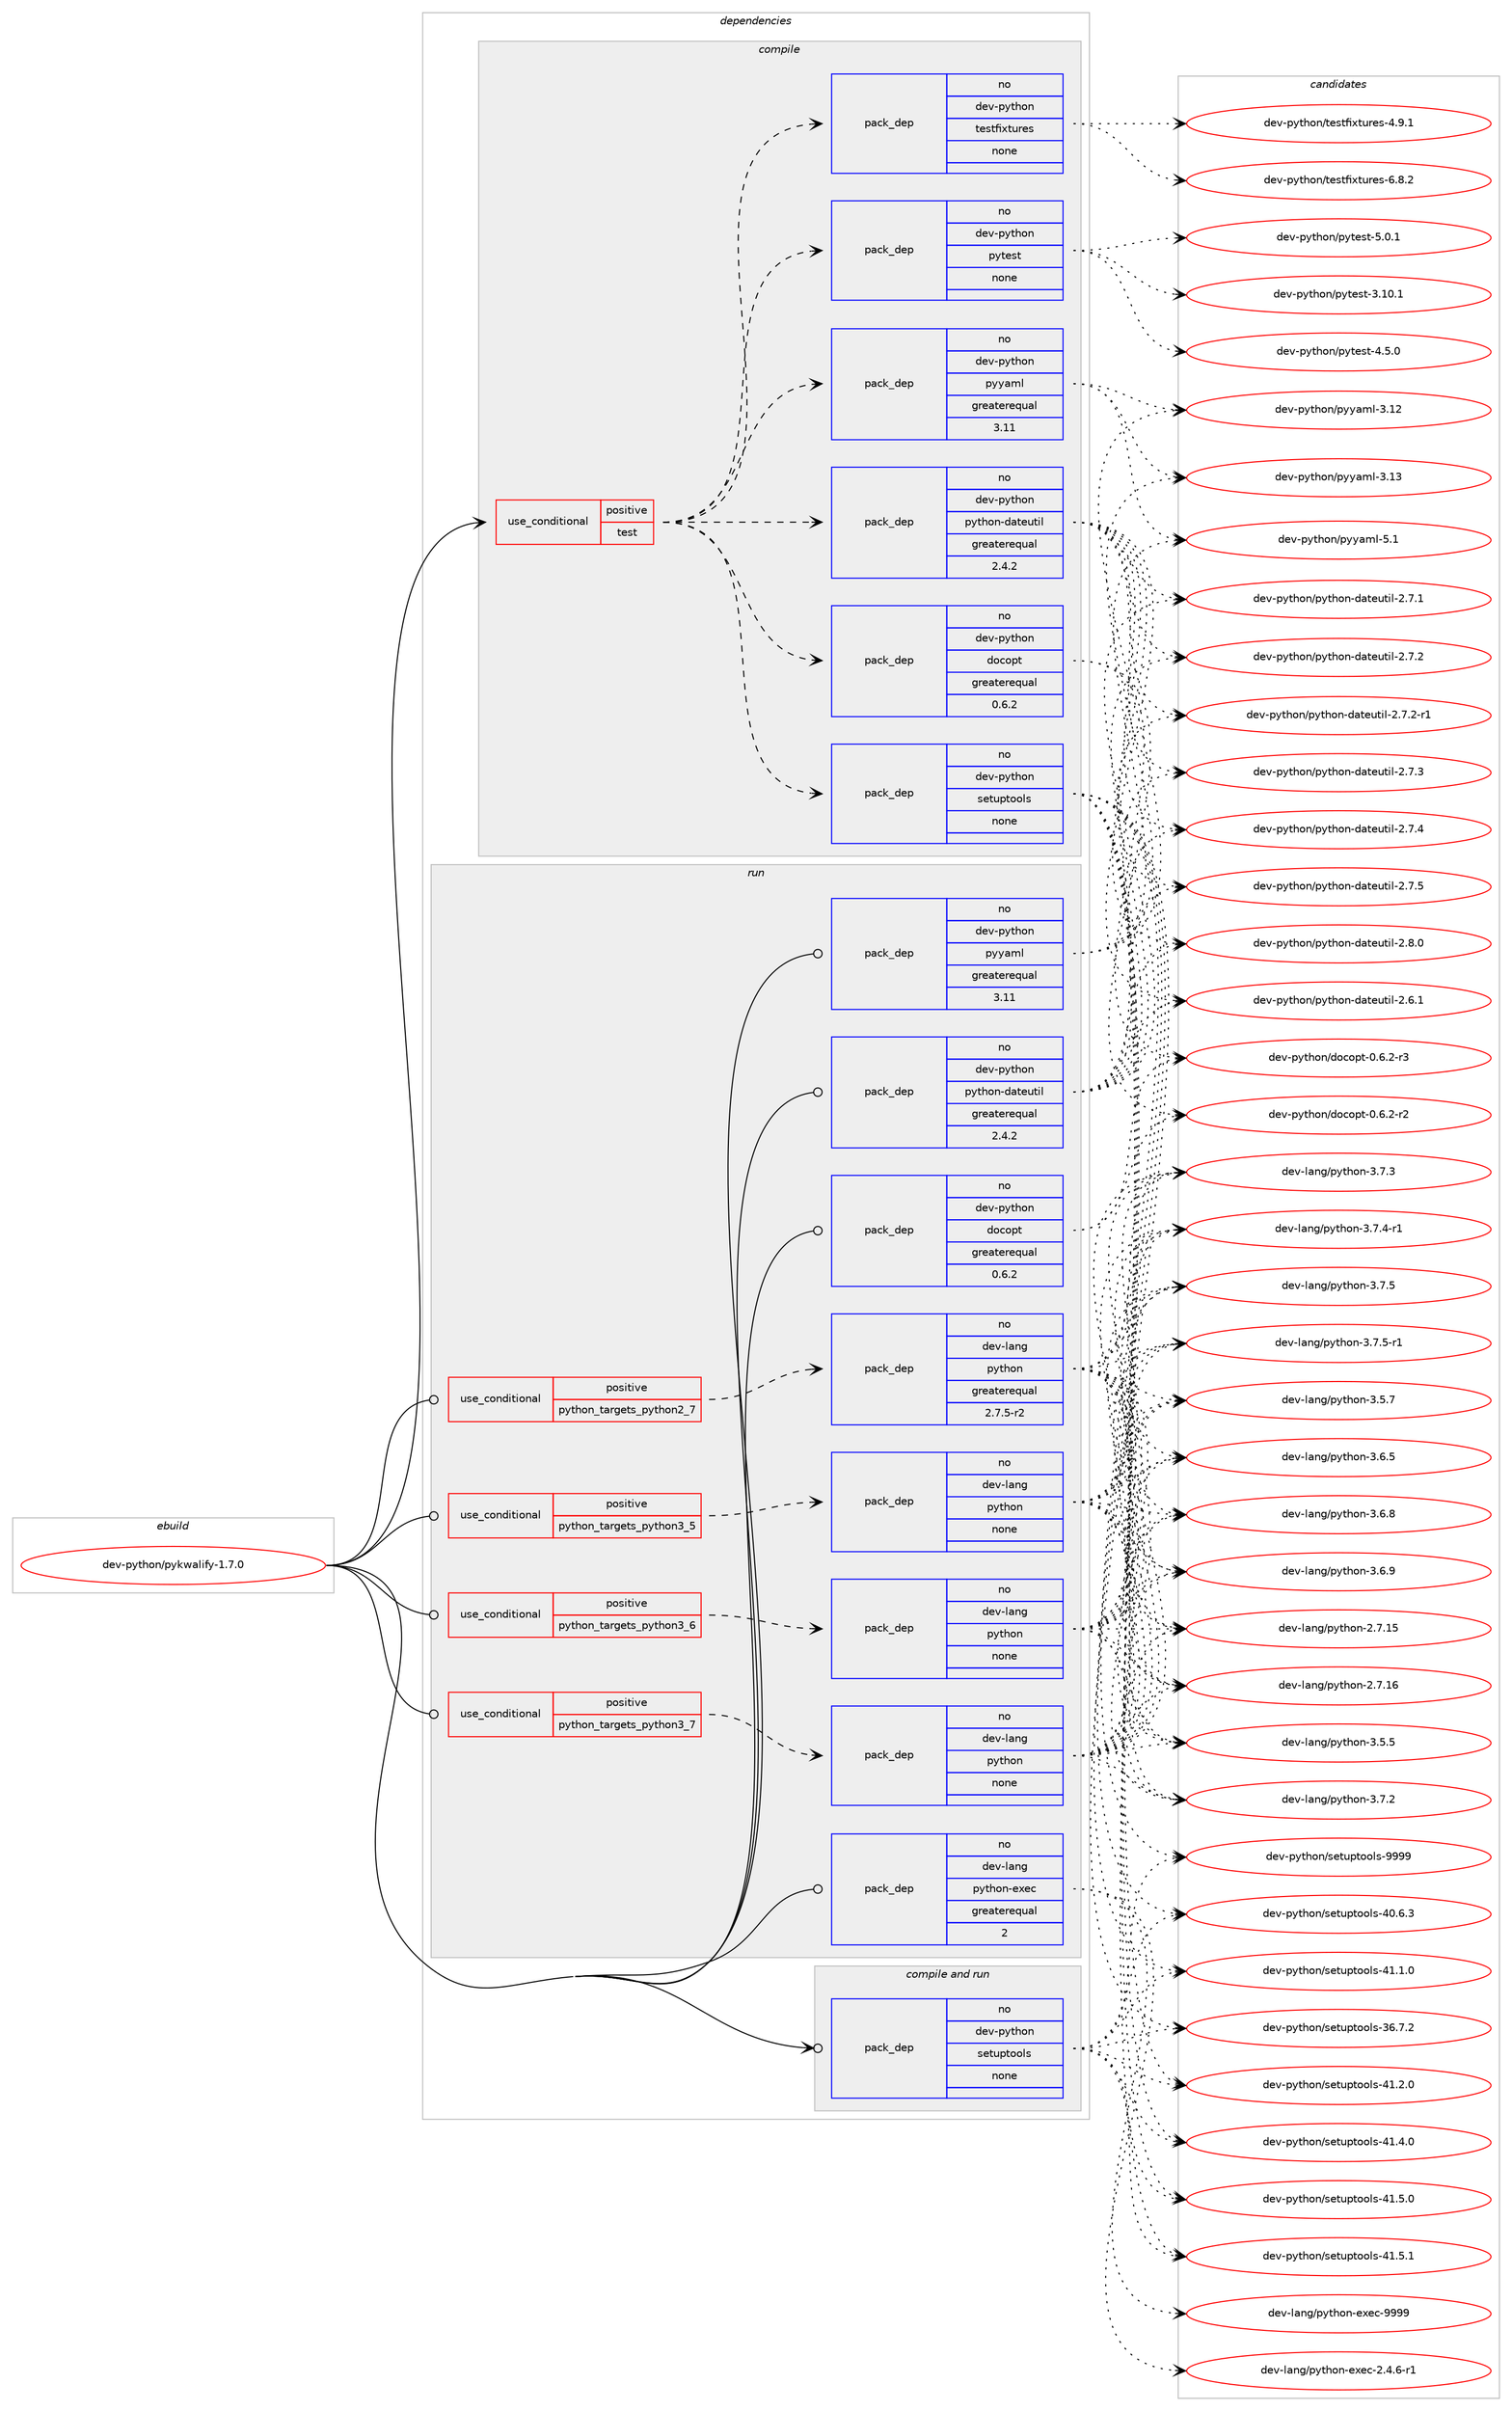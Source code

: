 digraph prolog {

# *************
# Graph options
# *************

newrank=true;
concentrate=true;
compound=true;
graph [rankdir=LR,fontname=Helvetica,fontsize=10,ranksep=1.5];#, ranksep=2.5, nodesep=0.2];
edge  [arrowhead=vee];
node  [fontname=Helvetica,fontsize=10];

# **********
# The ebuild
# **********

subgraph cluster_leftcol {
color=gray;
rank=same;
label=<<i>ebuild</i>>;
id [label="dev-python/pykwalify-1.7.0", color=red, width=4, href="../dev-python/pykwalify-1.7.0.svg"];
}

# ****************
# The dependencies
# ****************

subgraph cluster_midcol {
color=gray;
label=<<i>dependencies</i>>;
subgraph cluster_compile {
fillcolor="#eeeeee";
style=filled;
label=<<i>compile</i>>;
subgraph cond146142 {
dependency626658 [label=<<TABLE BORDER="0" CELLBORDER="1" CELLSPACING="0" CELLPADDING="4"><TR><TD ROWSPAN="3" CELLPADDING="10">use_conditional</TD></TR><TR><TD>positive</TD></TR><TR><TD>test</TD></TR></TABLE>>, shape=none, color=red];
subgraph pack468669 {
dependency626659 [label=<<TABLE BORDER="0" CELLBORDER="1" CELLSPACING="0" CELLPADDING="4" WIDTH="220"><TR><TD ROWSPAN="6" CELLPADDING="30">pack_dep</TD></TR><TR><TD WIDTH="110">no</TD></TR><TR><TD>dev-python</TD></TR><TR><TD>docopt</TD></TR><TR><TD>greaterequal</TD></TR><TR><TD>0.6.2</TD></TR></TABLE>>, shape=none, color=blue];
}
dependency626658:e -> dependency626659:w [weight=20,style="dashed",arrowhead="vee"];
subgraph pack468670 {
dependency626660 [label=<<TABLE BORDER="0" CELLBORDER="1" CELLSPACING="0" CELLPADDING="4" WIDTH="220"><TR><TD ROWSPAN="6" CELLPADDING="30">pack_dep</TD></TR><TR><TD WIDTH="110">no</TD></TR><TR><TD>dev-python</TD></TR><TR><TD>pyyaml</TD></TR><TR><TD>greaterequal</TD></TR><TR><TD>3.11</TD></TR></TABLE>>, shape=none, color=blue];
}
dependency626658:e -> dependency626660:w [weight=20,style="dashed",arrowhead="vee"];
subgraph pack468671 {
dependency626661 [label=<<TABLE BORDER="0" CELLBORDER="1" CELLSPACING="0" CELLPADDING="4" WIDTH="220"><TR><TD ROWSPAN="6" CELLPADDING="30">pack_dep</TD></TR><TR><TD WIDTH="110">no</TD></TR><TR><TD>dev-python</TD></TR><TR><TD>python-dateutil</TD></TR><TR><TD>greaterequal</TD></TR><TR><TD>2.4.2</TD></TR></TABLE>>, shape=none, color=blue];
}
dependency626658:e -> dependency626661:w [weight=20,style="dashed",arrowhead="vee"];
subgraph pack468672 {
dependency626662 [label=<<TABLE BORDER="0" CELLBORDER="1" CELLSPACING="0" CELLPADDING="4" WIDTH="220"><TR><TD ROWSPAN="6" CELLPADDING="30">pack_dep</TD></TR><TR><TD WIDTH="110">no</TD></TR><TR><TD>dev-python</TD></TR><TR><TD>setuptools</TD></TR><TR><TD>none</TD></TR><TR><TD></TD></TR></TABLE>>, shape=none, color=blue];
}
dependency626658:e -> dependency626662:w [weight=20,style="dashed",arrowhead="vee"];
subgraph pack468673 {
dependency626663 [label=<<TABLE BORDER="0" CELLBORDER="1" CELLSPACING="0" CELLPADDING="4" WIDTH="220"><TR><TD ROWSPAN="6" CELLPADDING="30">pack_dep</TD></TR><TR><TD WIDTH="110">no</TD></TR><TR><TD>dev-python</TD></TR><TR><TD>pytest</TD></TR><TR><TD>none</TD></TR><TR><TD></TD></TR></TABLE>>, shape=none, color=blue];
}
dependency626658:e -> dependency626663:w [weight=20,style="dashed",arrowhead="vee"];
subgraph pack468674 {
dependency626664 [label=<<TABLE BORDER="0" CELLBORDER="1" CELLSPACING="0" CELLPADDING="4" WIDTH="220"><TR><TD ROWSPAN="6" CELLPADDING="30">pack_dep</TD></TR><TR><TD WIDTH="110">no</TD></TR><TR><TD>dev-python</TD></TR><TR><TD>testfixtures</TD></TR><TR><TD>none</TD></TR><TR><TD></TD></TR></TABLE>>, shape=none, color=blue];
}
dependency626658:e -> dependency626664:w [weight=20,style="dashed",arrowhead="vee"];
}
id:e -> dependency626658:w [weight=20,style="solid",arrowhead="vee"];
}
subgraph cluster_compileandrun {
fillcolor="#eeeeee";
style=filled;
label=<<i>compile and run</i>>;
subgraph pack468675 {
dependency626665 [label=<<TABLE BORDER="0" CELLBORDER="1" CELLSPACING="0" CELLPADDING="4" WIDTH="220"><TR><TD ROWSPAN="6" CELLPADDING="30">pack_dep</TD></TR><TR><TD WIDTH="110">no</TD></TR><TR><TD>dev-python</TD></TR><TR><TD>setuptools</TD></TR><TR><TD>none</TD></TR><TR><TD></TD></TR></TABLE>>, shape=none, color=blue];
}
id:e -> dependency626665:w [weight=20,style="solid",arrowhead="odotvee"];
}
subgraph cluster_run {
fillcolor="#eeeeee";
style=filled;
label=<<i>run</i>>;
subgraph cond146143 {
dependency626666 [label=<<TABLE BORDER="0" CELLBORDER="1" CELLSPACING="0" CELLPADDING="4"><TR><TD ROWSPAN="3" CELLPADDING="10">use_conditional</TD></TR><TR><TD>positive</TD></TR><TR><TD>python_targets_python2_7</TD></TR></TABLE>>, shape=none, color=red];
subgraph pack468676 {
dependency626667 [label=<<TABLE BORDER="0" CELLBORDER="1" CELLSPACING="0" CELLPADDING="4" WIDTH="220"><TR><TD ROWSPAN="6" CELLPADDING="30">pack_dep</TD></TR><TR><TD WIDTH="110">no</TD></TR><TR><TD>dev-lang</TD></TR><TR><TD>python</TD></TR><TR><TD>greaterequal</TD></TR><TR><TD>2.7.5-r2</TD></TR></TABLE>>, shape=none, color=blue];
}
dependency626666:e -> dependency626667:w [weight=20,style="dashed",arrowhead="vee"];
}
id:e -> dependency626666:w [weight=20,style="solid",arrowhead="odot"];
subgraph cond146144 {
dependency626668 [label=<<TABLE BORDER="0" CELLBORDER="1" CELLSPACING="0" CELLPADDING="4"><TR><TD ROWSPAN="3" CELLPADDING="10">use_conditional</TD></TR><TR><TD>positive</TD></TR><TR><TD>python_targets_python3_5</TD></TR></TABLE>>, shape=none, color=red];
subgraph pack468677 {
dependency626669 [label=<<TABLE BORDER="0" CELLBORDER="1" CELLSPACING="0" CELLPADDING="4" WIDTH="220"><TR><TD ROWSPAN="6" CELLPADDING="30">pack_dep</TD></TR><TR><TD WIDTH="110">no</TD></TR><TR><TD>dev-lang</TD></TR><TR><TD>python</TD></TR><TR><TD>none</TD></TR><TR><TD></TD></TR></TABLE>>, shape=none, color=blue];
}
dependency626668:e -> dependency626669:w [weight=20,style="dashed",arrowhead="vee"];
}
id:e -> dependency626668:w [weight=20,style="solid",arrowhead="odot"];
subgraph cond146145 {
dependency626670 [label=<<TABLE BORDER="0" CELLBORDER="1" CELLSPACING="0" CELLPADDING="4"><TR><TD ROWSPAN="3" CELLPADDING="10">use_conditional</TD></TR><TR><TD>positive</TD></TR><TR><TD>python_targets_python3_6</TD></TR></TABLE>>, shape=none, color=red];
subgraph pack468678 {
dependency626671 [label=<<TABLE BORDER="0" CELLBORDER="1" CELLSPACING="0" CELLPADDING="4" WIDTH="220"><TR><TD ROWSPAN="6" CELLPADDING="30">pack_dep</TD></TR><TR><TD WIDTH="110">no</TD></TR><TR><TD>dev-lang</TD></TR><TR><TD>python</TD></TR><TR><TD>none</TD></TR><TR><TD></TD></TR></TABLE>>, shape=none, color=blue];
}
dependency626670:e -> dependency626671:w [weight=20,style="dashed",arrowhead="vee"];
}
id:e -> dependency626670:w [weight=20,style="solid",arrowhead="odot"];
subgraph cond146146 {
dependency626672 [label=<<TABLE BORDER="0" CELLBORDER="1" CELLSPACING="0" CELLPADDING="4"><TR><TD ROWSPAN="3" CELLPADDING="10">use_conditional</TD></TR><TR><TD>positive</TD></TR><TR><TD>python_targets_python3_7</TD></TR></TABLE>>, shape=none, color=red];
subgraph pack468679 {
dependency626673 [label=<<TABLE BORDER="0" CELLBORDER="1" CELLSPACING="0" CELLPADDING="4" WIDTH="220"><TR><TD ROWSPAN="6" CELLPADDING="30">pack_dep</TD></TR><TR><TD WIDTH="110">no</TD></TR><TR><TD>dev-lang</TD></TR><TR><TD>python</TD></TR><TR><TD>none</TD></TR><TR><TD></TD></TR></TABLE>>, shape=none, color=blue];
}
dependency626672:e -> dependency626673:w [weight=20,style="dashed",arrowhead="vee"];
}
id:e -> dependency626672:w [weight=20,style="solid",arrowhead="odot"];
subgraph pack468680 {
dependency626674 [label=<<TABLE BORDER="0" CELLBORDER="1" CELLSPACING="0" CELLPADDING="4" WIDTH="220"><TR><TD ROWSPAN="6" CELLPADDING="30">pack_dep</TD></TR><TR><TD WIDTH="110">no</TD></TR><TR><TD>dev-lang</TD></TR><TR><TD>python-exec</TD></TR><TR><TD>greaterequal</TD></TR><TR><TD>2</TD></TR></TABLE>>, shape=none, color=blue];
}
id:e -> dependency626674:w [weight=20,style="solid",arrowhead="odot"];
subgraph pack468681 {
dependency626675 [label=<<TABLE BORDER="0" CELLBORDER="1" CELLSPACING="0" CELLPADDING="4" WIDTH="220"><TR><TD ROWSPAN="6" CELLPADDING="30">pack_dep</TD></TR><TR><TD WIDTH="110">no</TD></TR><TR><TD>dev-python</TD></TR><TR><TD>docopt</TD></TR><TR><TD>greaterequal</TD></TR><TR><TD>0.6.2</TD></TR></TABLE>>, shape=none, color=blue];
}
id:e -> dependency626675:w [weight=20,style="solid",arrowhead="odot"];
subgraph pack468682 {
dependency626676 [label=<<TABLE BORDER="0" CELLBORDER="1" CELLSPACING="0" CELLPADDING="4" WIDTH="220"><TR><TD ROWSPAN="6" CELLPADDING="30">pack_dep</TD></TR><TR><TD WIDTH="110">no</TD></TR><TR><TD>dev-python</TD></TR><TR><TD>python-dateutil</TD></TR><TR><TD>greaterequal</TD></TR><TR><TD>2.4.2</TD></TR></TABLE>>, shape=none, color=blue];
}
id:e -> dependency626676:w [weight=20,style="solid",arrowhead="odot"];
subgraph pack468683 {
dependency626677 [label=<<TABLE BORDER="0" CELLBORDER="1" CELLSPACING="0" CELLPADDING="4" WIDTH="220"><TR><TD ROWSPAN="6" CELLPADDING="30">pack_dep</TD></TR><TR><TD WIDTH="110">no</TD></TR><TR><TD>dev-python</TD></TR><TR><TD>pyyaml</TD></TR><TR><TD>greaterequal</TD></TR><TR><TD>3.11</TD></TR></TABLE>>, shape=none, color=blue];
}
id:e -> dependency626677:w [weight=20,style="solid",arrowhead="odot"];
}
}

# **************
# The candidates
# **************

subgraph cluster_choices {
rank=same;
color=gray;
label=<<i>candidates</i>>;

subgraph choice468669 {
color=black;
nodesep=1;
choice1001011184511212111610411111047100111991111121164548465446504511450 [label="dev-python/docopt-0.6.2-r2", color=red, width=4,href="../dev-python/docopt-0.6.2-r2.svg"];
choice1001011184511212111610411111047100111991111121164548465446504511451 [label="dev-python/docopt-0.6.2-r3", color=red, width=4,href="../dev-python/docopt-0.6.2-r3.svg"];
dependency626659:e -> choice1001011184511212111610411111047100111991111121164548465446504511450:w [style=dotted,weight="100"];
dependency626659:e -> choice1001011184511212111610411111047100111991111121164548465446504511451:w [style=dotted,weight="100"];
}
subgraph choice468670 {
color=black;
nodesep=1;
choice1001011184511212111610411111047112121121971091084551464950 [label="dev-python/pyyaml-3.12", color=red, width=4,href="../dev-python/pyyaml-3.12.svg"];
choice1001011184511212111610411111047112121121971091084551464951 [label="dev-python/pyyaml-3.13", color=red, width=4,href="../dev-python/pyyaml-3.13.svg"];
choice10010111845112121116104111110471121211219710910845534649 [label="dev-python/pyyaml-5.1", color=red, width=4,href="../dev-python/pyyaml-5.1.svg"];
dependency626660:e -> choice1001011184511212111610411111047112121121971091084551464950:w [style=dotted,weight="100"];
dependency626660:e -> choice1001011184511212111610411111047112121121971091084551464951:w [style=dotted,weight="100"];
dependency626660:e -> choice10010111845112121116104111110471121211219710910845534649:w [style=dotted,weight="100"];
}
subgraph choice468671 {
color=black;
nodesep=1;
choice10010111845112121116104111110471121211161041111104510097116101117116105108455046544649 [label="dev-python/python-dateutil-2.6.1", color=red, width=4,href="../dev-python/python-dateutil-2.6.1.svg"];
choice10010111845112121116104111110471121211161041111104510097116101117116105108455046554649 [label="dev-python/python-dateutil-2.7.1", color=red, width=4,href="../dev-python/python-dateutil-2.7.1.svg"];
choice10010111845112121116104111110471121211161041111104510097116101117116105108455046554650 [label="dev-python/python-dateutil-2.7.2", color=red, width=4,href="../dev-python/python-dateutil-2.7.2.svg"];
choice100101118451121211161041111104711212111610411111045100971161011171161051084550465546504511449 [label="dev-python/python-dateutil-2.7.2-r1", color=red, width=4,href="../dev-python/python-dateutil-2.7.2-r1.svg"];
choice10010111845112121116104111110471121211161041111104510097116101117116105108455046554651 [label="dev-python/python-dateutil-2.7.3", color=red, width=4,href="../dev-python/python-dateutil-2.7.3.svg"];
choice10010111845112121116104111110471121211161041111104510097116101117116105108455046554652 [label="dev-python/python-dateutil-2.7.4", color=red, width=4,href="../dev-python/python-dateutil-2.7.4.svg"];
choice10010111845112121116104111110471121211161041111104510097116101117116105108455046554653 [label="dev-python/python-dateutil-2.7.5", color=red, width=4,href="../dev-python/python-dateutil-2.7.5.svg"];
choice10010111845112121116104111110471121211161041111104510097116101117116105108455046564648 [label="dev-python/python-dateutil-2.8.0", color=red, width=4,href="../dev-python/python-dateutil-2.8.0.svg"];
dependency626661:e -> choice10010111845112121116104111110471121211161041111104510097116101117116105108455046544649:w [style=dotted,weight="100"];
dependency626661:e -> choice10010111845112121116104111110471121211161041111104510097116101117116105108455046554649:w [style=dotted,weight="100"];
dependency626661:e -> choice10010111845112121116104111110471121211161041111104510097116101117116105108455046554650:w [style=dotted,weight="100"];
dependency626661:e -> choice100101118451121211161041111104711212111610411111045100971161011171161051084550465546504511449:w [style=dotted,weight="100"];
dependency626661:e -> choice10010111845112121116104111110471121211161041111104510097116101117116105108455046554651:w [style=dotted,weight="100"];
dependency626661:e -> choice10010111845112121116104111110471121211161041111104510097116101117116105108455046554652:w [style=dotted,weight="100"];
dependency626661:e -> choice10010111845112121116104111110471121211161041111104510097116101117116105108455046554653:w [style=dotted,weight="100"];
dependency626661:e -> choice10010111845112121116104111110471121211161041111104510097116101117116105108455046564648:w [style=dotted,weight="100"];
}
subgraph choice468672 {
color=black;
nodesep=1;
choice100101118451121211161041111104711510111611711211611111110811545515446554650 [label="dev-python/setuptools-36.7.2", color=red, width=4,href="../dev-python/setuptools-36.7.2.svg"];
choice100101118451121211161041111104711510111611711211611111110811545524846544651 [label="dev-python/setuptools-40.6.3", color=red, width=4,href="../dev-python/setuptools-40.6.3.svg"];
choice100101118451121211161041111104711510111611711211611111110811545524946494648 [label="dev-python/setuptools-41.1.0", color=red, width=4,href="../dev-python/setuptools-41.1.0.svg"];
choice100101118451121211161041111104711510111611711211611111110811545524946504648 [label="dev-python/setuptools-41.2.0", color=red, width=4,href="../dev-python/setuptools-41.2.0.svg"];
choice100101118451121211161041111104711510111611711211611111110811545524946524648 [label="dev-python/setuptools-41.4.0", color=red, width=4,href="../dev-python/setuptools-41.4.0.svg"];
choice100101118451121211161041111104711510111611711211611111110811545524946534648 [label="dev-python/setuptools-41.5.0", color=red, width=4,href="../dev-python/setuptools-41.5.0.svg"];
choice100101118451121211161041111104711510111611711211611111110811545524946534649 [label="dev-python/setuptools-41.5.1", color=red, width=4,href="../dev-python/setuptools-41.5.1.svg"];
choice10010111845112121116104111110471151011161171121161111111081154557575757 [label="dev-python/setuptools-9999", color=red, width=4,href="../dev-python/setuptools-9999.svg"];
dependency626662:e -> choice100101118451121211161041111104711510111611711211611111110811545515446554650:w [style=dotted,weight="100"];
dependency626662:e -> choice100101118451121211161041111104711510111611711211611111110811545524846544651:w [style=dotted,weight="100"];
dependency626662:e -> choice100101118451121211161041111104711510111611711211611111110811545524946494648:w [style=dotted,weight="100"];
dependency626662:e -> choice100101118451121211161041111104711510111611711211611111110811545524946504648:w [style=dotted,weight="100"];
dependency626662:e -> choice100101118451121211161041111104711510111611711211611111110811545524946524648:w [style=dotted,weight="100"];
dependency626662:e -> choice100101118451121211161041111104711510111611711211611111110811545524946534648:w [style=dotted,weight="100"];
dependency626662:e -> choice100101118451121211161041111104711510111611711211611111110811545524946534649:w [style=dotted,weight="100"];
dependency626662:e -> choice10010111845112121116104111110471151011161171121161111111081154557575757:w [style=dotted,weight="100"];
}
subgraph choice468673 {
color=black;
nodesep=1;
choice100101118451121211161041111104711212111610111511645514649484649 [label="dev-python/pytest-3.10.1", color=red, width=4,href="../dev-python/pytest-3.10.1.svg"];
choice1001011184511212111610411111047112121116101115116455246534648 [label="dev-python/pytest-4.5.0", color=red, width=4,href="../dev-python/pytest-4.5.0.svg"];
choice1001011184511212111610411111047112121116101115116455346484649 [label="dev-python/pytest-5.0.1", color=red, width=4,href="../dev-python/pytest-5.0.1.svg"];
dependency626663:e -> choice100101118451121211161041111104711212111610111511645514649484649:w [style=dotted,weight="100"];
dependency626663:e -> choice1001011184511212111610411111047112121116101115116455246534648:w [style=dotted,weight="100"];
dependency626663:e -> choice1001011184511212111610411111047112121116101115116455346484649:w [style=dotted,weight="100"];
}
subgraph choice468674 {
color=black;
nodesep=1;
choice1001011184511212111610411111047116101115116102105120116117114101115455246574649 [label="dev-python/testfixtures-4.9.1", color=red, width=4,href="../dev-python/testfixtures-4.9.1.svg"];
choice1001011184511212111610411111047116101115116102105120116117114101115455446564650 [label="dev-python/testfixtures-6.8.2", color=red, width=4,href="../dev-python/testfixtures-6.8.2.svg"];
dependency626664:e -> choice1001011184511212111610411111047116101115116102105120116117114101115455246574649:w [style=dotted,weight="100"];
dependency626664:e -> choice1001011184511212111610411111047116101115116102105120116117114101115455446564650:w [style=dotted,weight="100"];
}
subgraph choice468675 {
color=black;
nodesep=1;
choice100101118451121211161041111104711510111611711211611111110811545515446554650 [label="dev-python/setuptools-36.7.2", color=red, width=4,href="../dev-python/setuptools-36.7.2.svg"];
choice100101118451121211161041111104711510111611711211611111110811545524846544651 [label="dev-python/setuptools-40.6.3", color=red, width=4,href="../dev-python/setuptools-40.6.3.svg"];
choice100101118451121211161041111104711510111611711211611111110811545524946494648 [label="dev-python/setuptools-41.1.0", color=red, width=4,href="../dev-python/setuptools-41.1.0.svg"];
choice100101118451121211161041111104711510111611711211611111110811545524946504648 [label="dev-python/setuptools-41.2.0", color=red, width=4,href="../dev-python/setuptools-41.2.0.svg"];
choice100101118451121211161041111104711510111611711211611111110811545524946524648 [label="dev-python/setuptools-41.4.0", color=red, width=4,href="../dev-python/setuptools-41.4.0.svg"];
choice100101118451121211161041111104711510111611711211611111110811545524946534648 [label="dev-python/setuptools-41.5.0", color=red, width=4,href="../dev-python/setuptools-41.5.0.svg"];
choice100101118451121211161041111104711510111611711211611111110811545524946534649 [label="dev-python/setuptools-41.5.1", color=red, width=4,href="../dev-python/setuptools-41.5.1.svg"];
choice10010111845112121116104111110471151011161171121161111111081154557575757 [label="dev-python/setuptools-9999", color=red, width=4,href="../dev-python/setuptools-9999.svg"];
dependency626665:e -> choice100101118451121211161041111104711510111611711211611111110811545515446554650:w [style=dotted,weight="100"];
dependency626665:e -> choice100101118451121211161041111104711510111611711211611111110811545524846544651:w [style=dotted,weight="100"];
dependency626665:e -> choice100101118451121211161041111104711510111611711211611111110811545524946494648:w [style=dotted,weight="100"];
dependency626665:e -> choice100101118451121211161041111104711510111611711211611111110811545524946504648:w [style=dotted,weight="100"];
dependency626665:e -> choice100101118451121211161041111104711510111611711211611111110811545524946524648:w [style=dotted,weight="100"];
dependency626665:e -> choice100101118451121211161041111104711510111611711211611111110811545524946534648:w [style=dotted,weight="100"];
dependency626665:e -> choice100101118451121211161041111104711510111611711211611111110811545524946534649:w [style=dotted,weight="100"];
dependency626665:e -> choice10010111845112121116104111110471151011161171121161111111081154557575757:w [style=dotted,weight="100"];
}
subgraph choice468676 {
color=black;
nodesep=1;
choice10010111845108971101034711212111610411111045504655464953 [label="dev-lang/python-2.7.15", color=red, width=4,href="../dev-lang/python-2.7.15.svg"];
choice10010111845108971101034711212111610411111045504655464954 [label="dev-lang/python-2.7.16", color=red, width=4,href="../dev-lang/python-2.7.16.svg"];
choice100101118451089711010347112121116104111110455146534653 [label="dev-lang/python-3.5.5", color=red, width=4,href="../dev-lang/python-3.5.5.svg"];
choice100101118451089711010347112121116104111110455146534655 [label="dev-lang/python-3.5.7", color=red, width=4,href="../dev-lang/python-3.5.7.svg"];
choice100101118451089711010347112121116104111110455146544653 [label="dev-lang/python-3.6.5", color=red, width=4,href="../dev-lang/python-3.6.5.svg"];
choice100101118451089711010347112121116104111110455146544656 [label="dev-lang/python-3.6.8", color=red, width=4,href="../dev-lang/python-3.6.8.svg"];
choice100101118451089711010347112121116104111110455146544657 [label="dev-lang/python-3.6.9", color=red, width=4,href="../dev-lang/python-3.6.9.svg"];
choice100101118451089711010347112121116104111110455146554650 [label="dev-lang/python-3.7.2", color=red, width=4,href="../dev-lang/python-3.7.2.svg"];
choice100101118451089711010347112121116104111110455146554651 [label="dev-lang/python-3.7.3", color=red, width=4,href="../dev-lang/python-3.7.3.svg"];
choice1001011184510897110103471121211161041111104551465546524511449 [label="dev-lang/python-3.7.4-r1", color=red, width=4,href="../dev-lang/python-3.7.4-r1.svg"];
choice100101118451089711010347112121116104111110455146554653 [label="dev-lang/python-3.7.5", color=red, width=4,href="../dev-lang/python-3.7.5.svg"];
choice1001011184510897110103471121211161041111104551465546534511449 [label="dev-lang/python-3.7.5-r1", color=red, width=4,href="../dev-lang/python-3.7.5-r1.svg"];
dependency626667:e -> choice10010111845108971101034711212111610411111045504655464953:w [style=dotted,weight="100"];
dependency626667:e -> choice10010111845108971101034711212111610411111045504655464954:w [style=dotted,weight="100"];
dependency626667:e -> choice100101118451089711010347112121116104111110455146534653:w [style=dotted,weight="100"];
dependency626667:e -> choice100101118451089711010347112121116104111110455146534655:w [style=dotted,weight="100"];
dependency626667:e -> choice100101118451089711010347112121116104111110455146544653:w [style=dotted,weight="100"];
dependency626667:e -> choice100101118451089711010347112121116104111110455146544656:w [style=dotted,weight="100"];
dependency626667:e -> choice100101118451089711010347112121116104111110455146544657:w [style=dotted,weight="100"];
dependency626667:e -> choice100101118451089711010347112121116104111110455146554650:w [style=dotted,weight="100"];
dependency626667:e -> choice100101118451089711010347112121116104111110455146554651:w [style=dotted,weight="100"];
dependency626667:e -> choice1001011184510897110103471121211161041111104551465546524511449:w [style=dotted,weight="100"];
dependency626667:e -> choice100101118451089711010347112121116104111110455146554653:w [style=dotted,weight="100"];
dependency626667:e -> choice1001011184510897110103471121211161041111104551465546534511449:w [style=dotted,weight="100"];
}
subgraph choice468677 {
color=black;
nodesep=1;
choice10010111845108971101034711212111610411111045504655464953 [label="dev-lang/python-2.7.15", color=red, width=4,href="../dev-lang/python-2.7.15.svg"];
choice10010111845108971101034711212111610411111045504655464954 [label="dev-lang/python-2.7.16", color=red, width=4,href="../dev-lang/python-2.7.16.svg"];
choice100101118451089711010347112121116104111110455146534653 [label="dev-lang/python-3.5.5", color=red, width=4,href="../dev-lang/python-3.5.5.svg"];
choice100101118451089711010347112121116104111110455146534655 [label="dev-lang/python-3.5.7", color=red, width=4,href="../dev-lang/python-3.5.7.svg"];
choice100101118451089711010347112121116104111110455146544653 [label="dev-lang/python-3.6.5", color=red, width=4,href="../dev-lang/python-3.6.5.svg"];
choice100101118451089711010347112121116104111110455146544656 [label="dev-lang/python-3.6.8", color=red, width=4,href="../dev-lang/python-3.6.8.svg"];
choice100101118451089711010347112121116104111110455146544657 [label="dev-lang/python-3.6.9", color=red, width=4,href="../dev-lang/python-3.6.9.svg"];
choice100101118451089711010347112121116104111110455146554650 [label="dev-lang/python-3.7.2", color=red, width=4,href="../dev-lang/python-3.7.2.svg"];
choice100101118451089711010347112121116104111110455146554651 [label="dev-lang/python-3.7.3", color=red, width=4,href="../dev-lang/python-3.7.3.svg"];
choice1001011184510897110103471121211161041111104551465546524511449 [label="dev-lang/python-3.7.4-r1", color=red, width=4,href="../dev-lang/python-3.7.4-r1.svg"];
choice100101118451089711010347112121116104111110455146554653 [label="dev-lang/python-3.7.5", color=red, width=4,href="../dev-lang/python-3.7.5.svg"];
choice1001011184510897110103471121211161041111104551465546534511449 [label="dev-lang/python-3.7.5-r1", color=red, width=4,href="../dev-lang/python-3.7.5-r1.svg"];
dependency626669:e -> choice10010111845108971101034711212111610411111045504655464953:w [style=dotted,weight="100"];
dependency626669:e -> choice10010111845108971101034711212111610411111045504655464954:w [style=dotted,weight="100"];
dependency626669:e -> choice100101118451089711010347112121116104111110455146534653:w [style=dotted,weight="100"];
dependency626669:e -> choice100101118451089711010347112121116104111110455146534655:w [style=dotted,weight="100"];
dependency626669:e -> choice100101118451089711010347112121116104111110455146544653:w [style=dotted,weight="100"];
dependency626669:e -> choice100101118451089711010347112121116104111110455146544656:w [style=dotted,weight="100"];
dependency626669:e -> choice100101118451089711010347112121116104111110455146544657:w [style=dotted,weight="100"];
dependency626669:e -> choice100101118451089711010347112121116104111110455146554650:w [style=dotted,weight="100"];
dependency626669:e -> choice100101118451089711010347112121116104111110455146554651:w [style=dotted,weight="100"];
dependency626669:e -> choice1001011184510897110103471121211161041111104551465546524511449:w [style=dotted,weight="100"];
dependency626669:e -> choice100101118451089711010347112121116104111110455146554653:w [style=dotted,weight="100"];
dependency626669:e -> choice1001011184510897110103471121211161041111104551465546534511449:w [style=dotted,weight="100"];
}
subgraph choice468678 {
color=black;
nodesep=1;
choice10010111845108971101034711212111610411111045504655464953 [label="dev-lang/python-2.7.15", color=red, width=4,href="../dev-lang/python-2.7.15.svg"];
choice10010111845108971101034711212111610411111045504655464954 [label="dev-lang/python-2.7.16", color=red, width=4,href="../dev-lang/python-2.7.16.svg"];
choice100101118451089711010347112121116104111110455146534653 [label="dev-lang/python-3.5.5", color=red, width=4,href="../dev-lang/python-3.5.5.svg"];
choice100101118451089711010347112121116104111110455146534655 [label="dev-lang/python-3.5.7", color=red, width=4,href="../dev-lang/python-3.5.7.svg"];
choice100101118451089711010347112121116104111110455146544653 [label="dev-lang/python-3.6.5", color=red, width=4,href="../dev-lang/python-3.6.5.svg"];
choice100101118451089711010347112121116104111110455146544656 [label="dev-lang/python-3.6.8", color=red, width=4,href="../dev-lang/python-3.6.8.svg"];
choice100101118451089711010347112121116104111110455146544657 [label="dev-lang/python-3.6.9", color=red, width=4,href="../dev-lang/python-3.6.9.svg"];
choice100101118451089711010347112121116104111110455146554650 [label="dev-lang/python-3.7.2", color=red, width=4,href="../dev-lang/python-3.7.2.svg"];
choice100101118451089711010347112121116104111110455146554651 [label="dev-lang/python-3.7.3", color=red, width=4,href="../dev-lang/python-3.7.3.svg"];
choice1001011184510897110103471121211161041111104551465546524511449 [label="dev-lang/python-3.7.4-r1", color=red, width=4,href="../dev-lang/python-3.7.4-r1.svg"];
choice100101118451089711010347112121116104111110455146554653 [label="dev-lang/python-3.7.5", color=red, width=4,href="../dev-lang/python-3.7.5.svg"];
choice1001011184510897110103471121211161041111104551465546534511449 [label="dev-lang/python-3.7.5-r1", color=red, width=4,href="../dev-lang/python-3.7.5-r1.svg"];
dependency626671:e -> choice10010111845108971101034711212111610411111045504655464953:w [style=dotted,weight="100"];
dependency626671:e -> choice10010111845108971101034711212111610411111045504655464954:w [style=dotted,weight="100"];
dependency626671:e -> choice100101118451089711010347112121116104111110455146534653:w [style=dotted,weight="100"];
dependency626671:e -> choice100101118451089711010347112121116104111110455146534655:w [style=dotted,weight="100"];
dependency626671:e -> choice100101118451089711010347112121116104111110455146544653:w [style=dotted,weight="100"];
dependency626671:e -> choice100101118451089711010347112121116104111110455146544656:w [style=dotted,weight="100"];
dependency626671:e -> choice100101118451089711010347112121116104111110455146544657:w [style=dotted,weight="100"];
dependency626671:e -> choice100101118451089711010347112121116104111110455146554650:w [style=dotted,weight="100"];
dependency626671:e -> choice100101118451089711010347112121116104111110455146554651:w [style=dotted,weight="100"];
dependency626671:e -> choice1001011184510897110103471121211161041111104551465546524511449:w [style=dotted,weight="100"];
dependency626671:e -> choice100101118451089711010347112121116104111110455146554653:w [style=dotted,weight="100"];
dependency626671:e -> choice1001011184510897110103471121211161041111104551465546534511449:w [style=dotted,weight="100"];
}
subgraph choice468679 {
color=black;
nodesep=1;
choice10010111845108971101034711212111610411111045504655464953 [label="dev-lang/python-2.7.15", color=red, width=4,href="../dev-lang/python-2.7.15.svg"];
choice10010111845108971101034711212111610411111045504655464954 [label="dev-lang/python-2.7.16", color=red, width=4,href="../dev-lang/python-2.7.16.svg"];
choice100101118451089711010347112121116104111110455146534653 [label="dev-lang/python-3.5.5", color=red, width=4,href="../dev-lang/python-3.5.5.svg"];
choice100101118451089711010347112121116104111110455146534655 [label="dev-lang/python-3.5.7", color=red, width=4,href="../dev-lang/python-3.5.7.svg"];
choice100101118451089711010347112121116104111110455146544653 [label="dev-lang/python-3.6.5", color=red, width=4,href="../dev-lang/python-3.6.5.svg"];
choice100101118451089711010347112121116104111110455146544656 [label="dev-lang/python-3.6.8", color=red, width=4,href="../dev-lang/python-3.6.8.svg"];
choice100101118451089711010347112121116104111110455146544657 [label="dev-lang/python-3.6.9", color=red, width=4,href="../dev-lang/python-3.6.9.svg"];
choice100101118451089711010347112121116104111110455146554650 [label="dev-lang/python-3.7.2", color=red, width=4,href="../dev-lang/python-3.7.2.svg"];
choice100101118451089711010347112121116104111110455146554651 [label="dev-lang/python-3.7.3", color=red, width=4,href="../dev-lang/python-3.7.3.svg"];
choice1001011184510897110103471121211161041111104551465546524511449 [label="dev-lang/python-3.7.4-r1", color=red, width=4,href="../dev-lang/python-3.7.4-r1.svg"];
choice100101118451089711010347112121116104111110455146554653 [label="dev-lang/python-3.7.5", color=red, width=4,href="../dev-lang/python-3.7.5.svg"];
choice1001011184510897110103471121211161041111104551465546534511449 [label="dev-lang/python-3.7.5-r1", color=red, width=4,href="../dev-lang/python-3.7.5-r1.svg"];
dependency626673:e -> choice10010111845108971101034711212111610411111045504655464953:w [style=dotted,weight="100"];
dependency626673:e -> choice10010111845108971101034711212111610411111045504655464954:w [style=dotted,weight="100"];
dependency626673:e -> choice100101118451089711010347112121116104111110455146534653:w [style=dotted,weight="100"];
dependency626673:e -> choice100101118451089711010347112121116104111110455146534655:w [style=dotted,weight="100"];
dependency626673:e -> choice100101118451089711010347112121116104111110455146544653:w [style=dotted,weight="100"];
dependency626673:e -> choice100101118451089711010347112121116104111110455146544656:w [style=dotted,weight="100"];
dependency626673:e -> choice100101118451089711010347112121116104111110455146544657:w [style=dotted,weight="100"];
dependency626673:e -> choice100101118451089711010347112121116104111110455146554650:w [style=dotted,weight="100"];
dependency626673:e -> choice100101118451089711010347112121116104111110455146554651:w [style=dotted,weight="100"];
dependency626673:e -> choice1001011184510897110103471121211161041111104551465546524511449:w [style=dotted,weight="100"];
dependency626673:e -> choice100101118451089711010347112121116104111110455146554653:w [style=dotted,weight="100"];
dependency626673:e -> choice1001011184510897110103471121211161041111104551465546534511449:w [style=dotted,weight="100"];
}
subgraph choice468680 {
color=black;
nodesep=1;
choice10010111845108971101034711212111610411111045101120101994550465246544511449 [label="dev-lang/python-exec-2.4.6-r1", color=red, width=4,href="../dev-lang/python-exec-2.4.6-r1.svg"];
choice10010111845108971101034711212111610411111045101120101994557575757 [label="dev-lang/python-exec-9999", color=red, width=4,href="../dev-lang/python-exec-9999.svg"];
dependency626674:e -> choice10010111845108971101034711212111610411111045101120101994550465246544511449:w [style=dotted,weight="100"];
dependency626674:e -> choice10010111845108971101034711212111610411111045101120101994557575757:w [style=dotted,weight="100"];
}
subgraph choice468681 {
color=black;
nodesep=1;
choice1001011184511212111610411111047100111991111121164548465446504511450 [label="dev-python/docopt-0.6.2-r2", color=red, width=4,href="../dev-python/docopt-0.6.2-r2.svg"];
choice1001011184511212111610411111047100111991111121164548465446504511451 [label="dev-python/docopt-0.6.2-r3", color=red, width=4,href="../dev-python/docopt-0.6.2-r3.svg"];
dependency626675:e -> choice1001011184511212111610411111047100111991111121164548465446504511450:w [style=dotted,weight="100"];
dependency626675:e -> choice1001011184511212111610411111047100111991111121164548465446504511451:w [style=dotted,weight="100"];
}
subgraph choice468682 {
color=black;
nodesep=1;
choice10010111845112121116104111110471121211161041111104510097116101117116105108455046544649 [label="dev-python/python-dateutil-2.6.1", color=red, width=4,href="../dev-python/python-dateutil-2.6.1.svg"];
choice10010111845112121116104111110471121211161041111104510097116101117116105108455046554649 [label="dev-python/python-dateutil-2.7.1", color=red, width=4,href="../dev-python/python-dateutil-2.7.1.svg"];
choice10010111845112121116104111110471121211161041111104510097116101117116105108455046554650 [label="dev-python/python-dateutil-2.7.2", color=red, width=4,href="../dev-python/python-dateutil-2.7.2.svg"];
choice100101118451121211161041111104711212111610411111045100971161011171161051084550465546504511449 [label="dev-python/python-dateutil-2.7.2-r1", color=red, width=4,href="../dev-python/python-dateutil-2.7.2-r1.svg"];
choice10010111845112121116104111110471121211161041111104510097116101117116105108455046554651 [label="dev-python/python-dateutil-2.7.3", color=red, width=4,href="../dev-python/python-dateutil-2.7.3.svg"];
choice10010111845112121116104111110471121211161041111104510097116101117116105108455046554652 [label="dev-python/python-dateutil-2.7.4", color=red, width=4,href="../dev-python/python-dateutil-2.7.4.svg"];
choice10010111845112121116104111110471121211161041111104510097116101117116105108455046554653 [label="dev-python/python-dateutil-2.7.5", color=red, width=4,href="../dev-python/python-dateutil-2.7.5.svg"];
choice10010111845112121116104111110471121211161041111104510097116101117116105108455046564648 [label="dev-python/python-dateutil-2.8.0", color=red, width=4,href="../dev-python/python-dateutil-2.8.0.svg"];
dependency626676:e -> choice10010111845112121116104111110471121211161041111104510097116101117116105108455046544649:w [style=dotted,weight="100"];
dependency626676:e -> choice10010111845112121116104111110471121211161041111104510097116101117116105108455046554649:w [style=dotted,weight="100"];
dependency626676:e -> choice10010111845112121116104111110471121211161041111104510097116101117116105108455046554650:w [style=dotted,weight="100"];
dependency626676:e -> choice100101118451121211161041111104711212111610411111045100971161011171161051084550465546504511449:w [style=dotted,weight="100"];
dependency626676:e -> choice10010111845112121116104111110471121211161041111104510097116101117116105108455046554651:w [style=dotted,weight="100"];
dependency626676:e -> choice10010111845112121116104111110471121211161041111104510097116101117116105108455046554652:w [style=dotted,weight="100"];
dependency626676:e -> choice10010111845112121116104111110471121211161041111104510097116101117116105108455046554653:w [style=dotted,weight="100"];
dependency626676:e -> choice10010111845112121116104111110471121211161041111104510097116101117116105108455046564648:w [style=dotted,weight="100"];
}
subgraph choice468683 {
color=black;
nodesep=1;
choice1001011184511212111610411111047112121121971091084551464950 [label="dev-python/pyyaml-3.12", color=red, width=4,href="../dev-python/pyyaml-3.12.svg"];
choice1001011184511212111610411111047112121121971091084551464951 [label="dev-python/pyyaml-3.13", color=red, width=4,href="../dev-python/pyyaml-3.13.svg"];
choice10010111845112121116104111110471121211219710910845534649 [label="dev-python/pyyaml-5.1", color=red, width=4,href="../dev-python/pyyaml-5.1.svg"];
dependency626677:e -> choice1001011184511212111610411111047112121121971091084551464950:w [style=dotted,weight="100"];
dependency626677:e -> choice1001011184511212111610411111047112121121971091084551464951:w [style=dotted,weight="100"];
dependency626677:e -> choice10010111845112121116104111110471121211219710910845534649:w [style=dotted,weight="100"];
}
}

}
